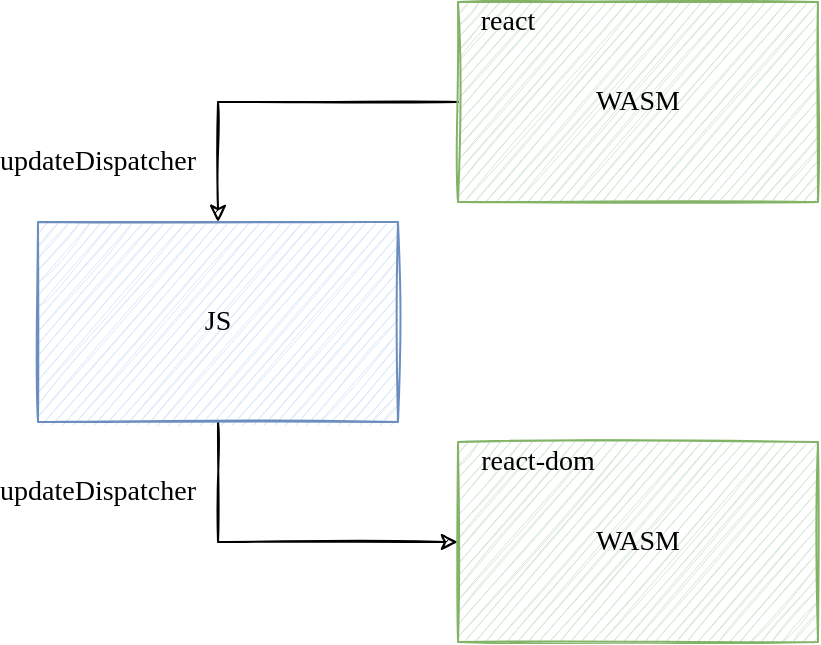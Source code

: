 <mxfile version="14.4.2" type="device"><diagram id="VRjk6Vuql3rqNE6V6Teh" name="第 1 页"><mxGraphModel dx="1106" dy="995" grid="1" gridSize="10" guides="1" tooltips="1" connect="1" arrows="1" fold="1" page="1" pageScale="1" pageWidth="827" pageHeight="1169" math="0" shadow="0"><root><mxCell id="0"/><mxCell id="1" parent="0"/><mxCell id="2CtkGkeMDkZXnntkTWOY-9" style="edgeStyle=orthogonalEdgeStyle;rounded=0;sketch=1;orthogonalLoop=1;jettySize=auto;html=1;exitX=0.5;exitY=1;exitDx=0;exitDy=0;entryX=0;entryY=0.5;entryDx=0;entryDy=0;fontFamily=Comic Sans MS;fontSize=14;" edge="1" parent="1" source="2CtkGkeMDkZXnntkTWOY-1" target="2CtkGkeMDkZXnntkTWOY-5"><mxGeometry relative="1" as="geometry"/></mxCell><mxCell id="2CtkGkeMDkZXnntkTWOY-1" value="JS" style="rounded=0;whiteSpace=wrap;html=1;fontSize=14;fontFamily=Comic Sans MS;fillColor=#dae8fc;strokeColor=#6c8ebf;sketch=1;" vertex="1" parent="1"><mxGeometry x="250" y="460" width="180" height="100" as="geometry"/></mxCell><mxCell id="2CtkGkeMDkZXnntkTWOY-8" style="edgeStyle=orthogonalEdgeStyle;rounded=0;orthogonalLoop=1;jettySize=auto;html=1;fontFamily=Comic Sans MS;fontSize=14;sketch=1;" edge="1" parent="1" source="2CtkGkeMDkZXnntkTWOY-4" target="2CtkGkeMDkZXnntkTWOY-1"><mxGeometry relative="1" as="geometry"/></mxCell><mxCell id="2CtkGkeMDkZXnntkTWOY-4" value="WASM" style="rounded=0;whiteSpace=wrap;html=1;fontSize=14;fontFamily=Comic Sans MS;fillColor=#d5e8d4;strokeColor=#82b366;sketch=1;" vertex="1" parent="1"><mxGeometry x="460" y="350" width="180" height="100" as="geometry"/></mxCell><mxCell id="2CtkGkeMDkZXnntkTWOY-5" value="WASM" style="rounded=0;whiteSpace=wrap;html=1;fontSize=14;fontFamily=Comic Sans MS;fillColor=#d5e8d4;strokeColor=#82b366;sketch=1;" vertex="1" parent="1"><mxGeometry x="460" y="570" width="180" height="100" as="geometry"/></mxCell><mxCell id="2CtkGkeMDkZXnntkTWOY-6" value="react" style="text;html=1;strokeColor=none;fillColor=none;align=center;verticalAlign=middle;whiteSpace=wrap;rounded=0;fontSize=14;fontFamily=Comic Sans MS;sketch=1;" vertex="1" parent="1"><mxGeometry x="460" y="350" width="50" height="20" as="geometry"/></mxCell><mxCell id="2CtkGkeMDkZXnntkTWOY-7" value="react-dom" style="text;html=1;strokeColor=none;fillColor=none;align=center;verticalAlign=middle;whiteSpace=wrap;rounded=0;fontSize=14;fontFamily=Comic Sans MS;sketch=1;" vertex="1" parent="1"><mxGeometry x="460" y="570" width="80" height="20" as="geometry"/></mxCell><mxCell id="2CtkGkeMDkZXnntkTWOY-10" value="updateDispatcher" style="text;html=1;strokeColor=none;fillColor=none;align=center;verticalAlign=middle;whiteSpace=wrap;rounded=0;sketch=1;fontFamily=Comic Sans MS;fontSize=14;" vertex="1" parent="1"><mxGeometry x="260" y="420" width="40" height="20" as="geometry"/></mxCell><mxCell id="2CtkGkeMDkZXnntkTWOY-11" value="updateDispatcher" style="text;html=1;strokeColor=none;fillColor=none;align=center;verticalAlign=middle;whiteSpace=wrap;rounded=0;sketch=1;fontFamily=Comic Sans MS;fontSize=14;" vertex="1" parent="1"><mxGeometry x="260" y="585" width="40" height="20" as="geometry"/></mxCell></root></mxGraphModel></diagram></mxfile>